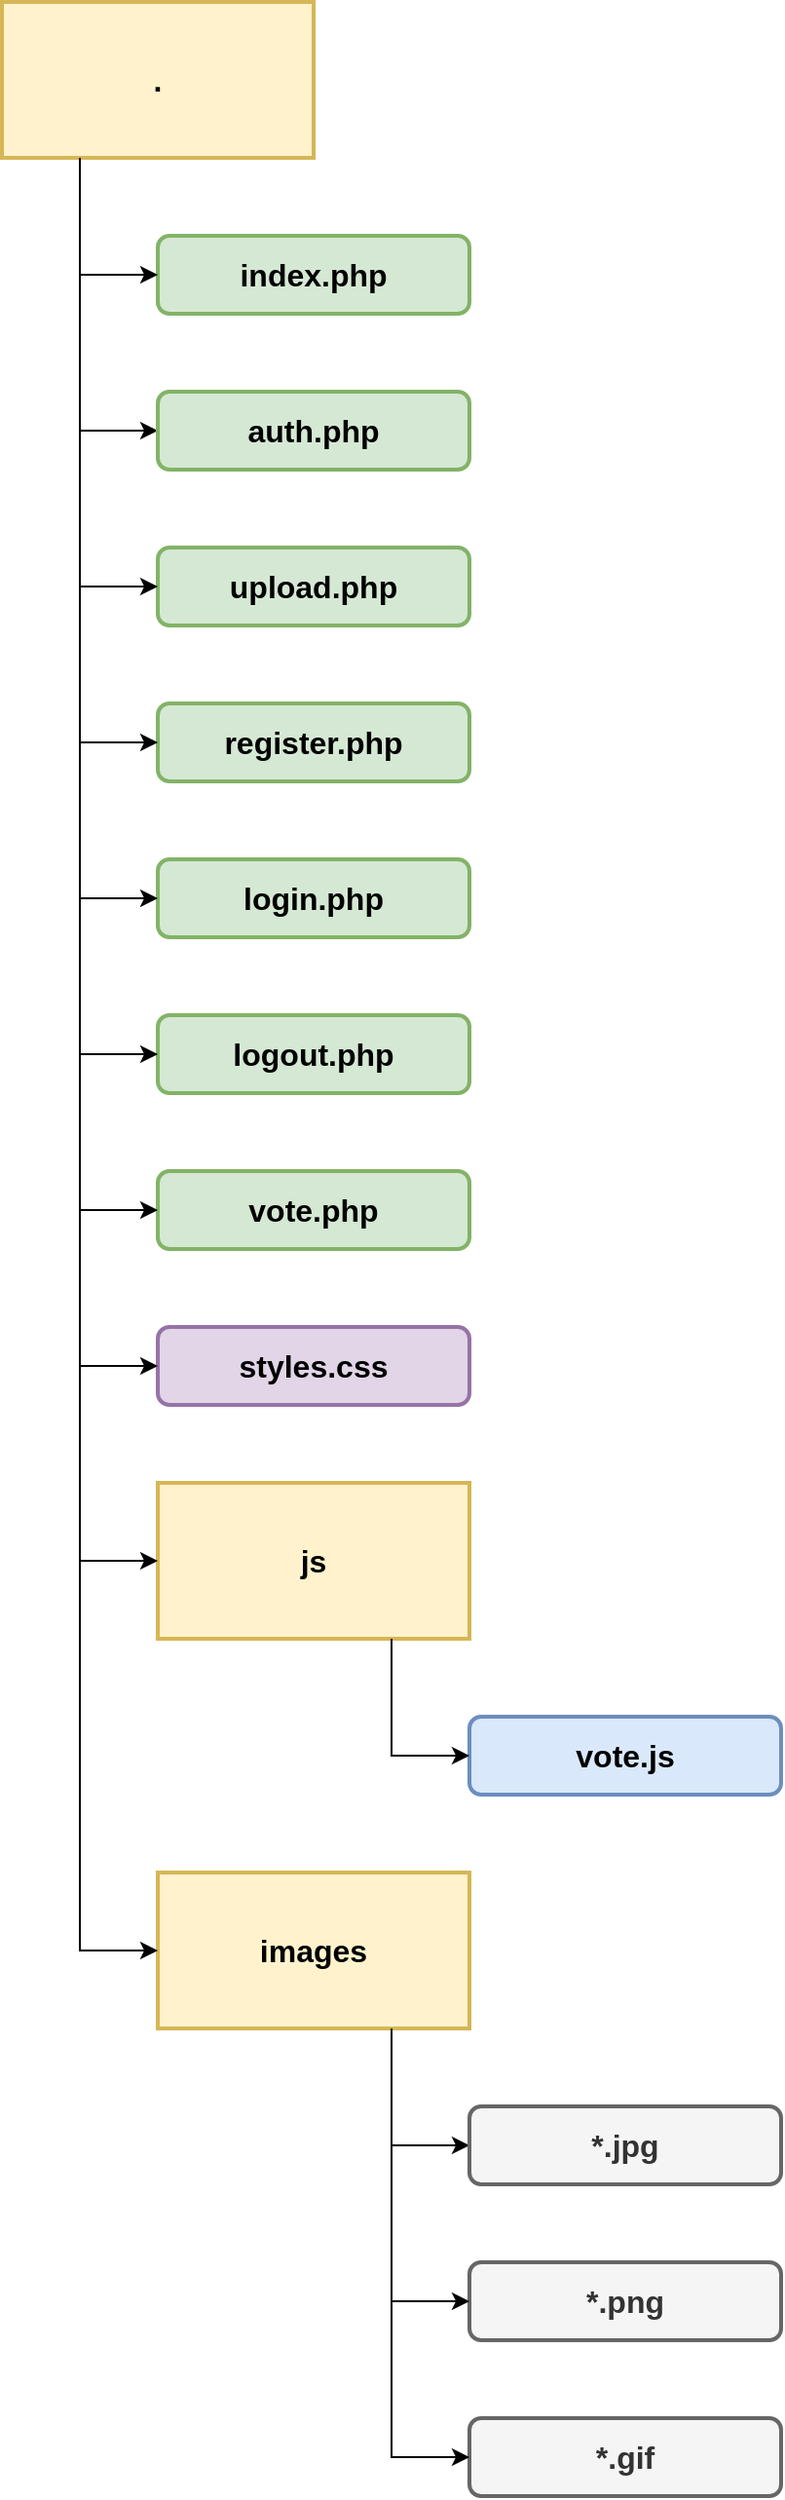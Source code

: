<mxfile version="23.0.2" type="device">
  <diagram name="Структура веб-сайта" id="gmOHmwoVRf7PMb2RGCkY">
    <mxGraphModel dx="1834" dy="836" grid="1" gridSize="10" guides="1" tooltips="1" connect="1" arrows="1" fold="1" page="0" pageScale="1" pageWidth="827" pageHeight="1169" math="0" shadow="0">
      <root>
        <mxCell id="0" />
        <mxCell id="1" parent="0" />
        <mxCell id="OCZXf7afTj5pGQpHhH-d-1" value="&lt;b&gt;&lt;font style=&quot;font-size: 16px;&quot;&gt;images&lt;/font&gt;&lt;/b&gt;" style="rounded=0;whiteSpace=wrap;html=1;fillColor=#fff2cc;strokeColor=#d6b656;strokeWidth=2;" parent="1" vertex="1">
          <mxGeometry x="-80" y="1000" width="160" height="80" as="geometry" />
        </mxCell>
        <mxCell id="OCZXf7afTj5pGQpHhH-d-2" value="&lt;font style=&quot;font-size: 16px;&quot;&gt;&lt;b&gt;index.php&lt;/b&gt;&lt;/font&gt;" style="rounded=1;whiteSpace=wrap;html=1;fillColor=#d5e8d4;strokeColor=#82b366;strokeWidth=2;" parent="1" vertex="1">
          <mxGeometry x="-80" y="160" width="160" height="40" as="geometry" />
        </mxCell>
        <mxCell id="OCZXf7afTj5pGQpHhH-d-4" style="edgeStyle=orthogonalEdgeStyle;rounded=0;orthogonalLoop=1;jettySize=auto;html=1;entryX=0;entryY=0.5;entryDx=0;entryDy=0;exitX=0.25;exitY=1;exitDx=0;exitDy=0;" parent="1" source="OCZXf7afTj5pGQpHhH-d-3" target="OCZXf7afTj5pGQpHhH-d-2" edge="1">
          <mxGeometry relative="1" as="geometry">
            <Array as="points">
              <mxPoint x="-120" y="180" />
            </Array>
          </mxGeometry>
        </mxCell>
        <mxCell id="OCZXf7afTj5pGQpHhH-d-3" value="&lt;b&gt;&lt;font style=&quot;font-size: 16px;&quot;&gt;.&lt;/font&gt;&lt;/b&gt;" style="rounded=0;whiteSpace=wrap;html=1;fillColor=#fff2cc;strokeColor=#d6b656;strokeWidth=2;" parent="1" vertex="1">
          <mxGeometry x="-160" y="40" width="160" height="80" as="geometry" />
        </mxCell>
        <mxCell id="OCZXf7afTj5pGQpHhH-d-5" value="&lt;font style=&quot;font-size: 16px;&quot;&gt;&lt;b&gt;styles.css&lt;/b&gt;&lt;/font&gt;" style="rounded=1;whiteSpace=wrap;html=1;fillColor=#e1d5e7;strokeColor=#9673a6;strokeWidth=2;" parent="1" vertex="1">
          <mxGeometry x="-80" y="720" width="160" height="40" as="geometry" />
        </mxCell>
        <mxCell id="OCZXf7afTj5pGQpHhH-d-6" style="edgeStyle=orthogonalEdgeStyle;rounded=0;orthogonalLoop=1;jettySize=auto;html=1;entryX=0;entryY=0.5;entryDx=0;entryDy=0;exitX=0.25;exitY=1;exitDx=0;exitDy=0;" parent="1" source="OCZXf7afTj5pGQpHhH-d-3" edge="1">
          <mxGeometry relative="1" as="geometry">
            <mxPoint x="-120" y="200" as="sourcePoint" />
            <mxPoint x="-80" y="260" as="targetPoint" />
            <Array as="points">
              <mxPoint x="-120" y="260" />
            </Array>
          </mxGeometry>
        </mxCell>
        <mxCell id="OCZXf7afTj5pGQpHhH-d-7" value="&lt;font style=&quot;font-size: 16px;&quot;&gt;&lt;b&gt;auth.php&lt;/b&gt;&lt;/font&gt;" style="rounded=1;whiteSpace=wrap;html=1;fillColor=#d5e8d4;strokeColor=#82b366;strokeWidth=2;" parent="1" vertex="1">
          <mxGeometry x="-80" y="240" width="160" height="40" as="geometry" />
        </mxCell>
        <mxCell id="OCZXf7afTj5pGQpHhH-d-8" value="&lt;font style=&quot;font-size: 16px;&quot;&gt;&lt;b&gt;vote.php&lt;/b&gt;&lt;/font&gt;" style="rounded=1;whiteSpace=wrap;html=1;fillColor=#d5e8d4;strokeColor=#82b366;strokeWidth=2;" parent="1" vertex="1">
          <mxGeometry x="-80" y="640" width="160" height="40" as="geometry" />
        </mxCell>
        <mxCell id="OCZXf7afTj5pGQpHhH-d-9" value="&lt;font style=&quot;font-size: 16px;&quot;&gt;&lt;b&gt;upload.php&lt;/b&gt;&lt;/font&gt;" style="rounded=1;whiteSpace=wrap;html=1;fillColor=#d5e8d4;strokeColor=#82b366;strokeWidth=2;" parent="1" vertex="1">
          <mxGeometry x="-80" y="320" width="160" height="40" as="geometry" />
        </mxCell>
        <mxCell id="OCZXf7afTj5pGQpHhH-d-10" value="&lt;font style=&quot;font-size: 16px;&quot;&gt;&lt;b&gt;login.php&lt;/b&gt;&lt;/font&gt;" style="rounded=1;whiteSpace=wrap;html=1;fillColor=#d5e8d4;strokeColor=#82b366;strokeWidth=2;" parent="1" vertex="1">
          <mxGeometry x="-80" y="480" width="160" height="40" as="geometry" />
        </mxCell>
        <mxCell id="OCZXf7afTj5pGQpHhH-d-11" value="&lt;font style=&quot;font-size: 16px;&quot;&gt;&lt;b&gt;logout.php&lt;/b&gt;&lt;/font&gt;" style="rounded=1;whiteSpace=wrap;html=1;fillColor=#d5e8d4;strokeColor=#82b366;strokeWidth=2;" parent="1" vertex="1">
          <mxGeometry x="-80" y="560" width="160" height="40" as="geometry" />
        </mxCell>
        <mxCell id="OCZXf7afTj5pGQpHhH-d-12" value="&lt;font style=&quot;font-size: 16px;&quot;&gt;&lt;b&gt;register.php&lt;/b&gt;&lt;/font&gt;" style="rounded=1;whiteSpace=wrap;html=1;fillColor=#d5e8d4;strokeColor=#82b366;strokeWidth=2;" parent="1" vertex="1">
          <mxGeometry x="-80" y="400" width="160" height="40" as="geometry" />
        </mxCell>
        <mxCell id="OCZXf7afTj5pGQpHhH-d-13" style="edgeStyle=orthogonalEdgeStyle;rounded=0;orthogonalLoop=1;jettySize=auto;html=1;entryX=0;entryY=0.5;entryDx=0;entryDy=0;exitX=0.25;exitY=1;exitDx=0;exitDy=0;" parent="1" edge="1">
          <mxGeometry relative="1" as="geometry">
            <mxPoint x="-120" y="200" as="sourcePoint" />
            <mxPoint x="-80" y="340" as="targetPoint" />
            <Array as="points">
              <mxPoint x="-120" y="340" />
            </Array>
          </mxGeometry>
        </mxCell>
        <mxCell id="OCZXf7afTj5pGQpHhH-d-14" style="edgeStyle=orthogonalEdgeStyle;rounded=0;orthogonalLoop=1;jettySize=auto;html=1;entryX=0;entryY=0.5;entryDx=0;entryDy=0;exitX=0.25;exitY=1;exitDx=0;exitDy=0;" parent="1" edge="1">
          <mxGeometry relative="1" as="geometry">
            <mxPoint x="-120" y="280" as="sourcePoint" />
            <mxPoint x="-80" y="420" as="targetPoint" />
            <Array as="points">
              <mxPoint x="-120" y="420" />
            </Array>
          </mxGeometry>
        </mxCell>
        <mxCell id="OCZXf7afTj5pGQpHhH-d-15" style="edgeStyle=orthogonalEdgeStyle;rounded=0;orthogonalLoop=1;jettySize=auto;html=1;entryX=0;entryY=0.5;entryDx=0;entryDy=0;exitX=0.25;exitY=1;exitDx=0;exitDy=0;" parent="1" edge="1">
          <mxGeometry relative="1" as="geometry">
            <mxPoint x="-120" y="360" as="sourcePoint" />
            <mxPoint x="-80" y="500" as="targetPoint" />
            <Array as="points">
              <mxPoint x="-120" y="500" />
            </Array>
          </mxGeometry>
        </mxCell>
        <mxCell id="OCZXf7afTj5pGQpHhH-d-16" style="edgeStyle=orthogonalEdgeStyle;rounded=0;orthogonalLoop=1;jettySize=auto;html=1;entryX=0;entryY=0.5;entryDx=0;entryDy=0;exitX=0.25;exitY=1;exitDx=0;exitDy=0;" parent="1" edge="1">
          <mxGeometry relative="1" as="geometry">
            <mxPoint x="-120" y="440" as="sourcePoint" />
            <mxPoint x="-80" y="580" as="targetPoint" />
            <Array as="points">
              <mxPoint x="-120" y="580" />
            </Array>
          </mxGeometry>
        </mxCell>
        <mxCell id="OCZXf7afTj5pGQpHhH-d-17" style="edgeStyle=orthogonalEdgeStyle;rounded=0;orthogonalLoop=1;jettySize=auto;html=1;entryX=0;entryY=0.5;entryDx=0;entryDy=0;exitX=0.25;exitY=1;exitDx=0;exitDy=0;" parent="1" edge="1">
          <mxGeometry relative="1" as="geometry">
            <mxPoint x="-120" y="520" as="sourcePoint" />
            <mxPoint x="-80" y="660" as="targetPoint" />
            <Array as="points">
              <mxPoint x="-120" y="660" />
            </Array>
          </mxGeometry>
        </mxCell>
        <mxCell id="OCZXf7afTj5pGQpHhH-d-18" style="edgeStyle=orthogonalEdgeStyle;rounded=0;orthogonalLoop=1;jettySize=auto;html=1;entryX=0;entryY=0.5;entryDx=0;entryDy=0;exitX=0.25;exitY=1;exitDx=0;exitDy=0;" parent="1" edge="1">
          <mxGeometry relative="1" as="geometry">
            <mxPoint x="-120" y="600" as="sourcePoint" />
            <mxPoint x="-80" y="740" as="targetPoint" />
            <Array as="points">
              <mxPoint x="-120" y="740" />
            </Array>
          </mxGeometry>
        </mxCell>
        <mxCell id="OCZXf7afTj5pGQpHhH-d-19" value="&lt;b&gt;&lt;font style=&quot;font-size: 16px;&quot;&gt;js&lt;/font&gt;&lt;/b&gt;" style="rounded=0;whiteSpace=wrap;html=1;fillColor=#fff2cc;strokeColor=#d6b656;strokeWidth=2;" parent="1" vertex="1">
          <mxGeometry x="-80" y="800" width="160" height="80" as="geometry" />
        </mxCell>
        <mxCell id="OCZXf7afTj5pGQpHhH-d-20" style="edgeStyle=orthogonalEdgeStyle;rounded=0;orthogonalLoop=1;jettySize=auto;html=1;entryX=0;entryY=0.5;entryDx=0;entryDy=0;exitX=0.25;exitY=1;exitDx=0;exitDy=0;" parent="1" target="OCZXf7afTj5pGQpHhH-d-19" edge="1">
          <mxGeometry relative="1" as="geometry">
            <mxPoint x="-120" y="710" as="sourcePoint" />
            <mxPoint x="-80" y="850" as="targetPoint" />
            <Array as="points">
              <mxPoint x="-120" y="840" />
            </Array>
          </mxGeometry>
        </mxCell>
        <mxCell id="OCZXf7afTj5pGQpHhH-d-21" style="edgeStyle=orthogonalEdgeStyle;rounded=0;orthogonalLoop=1;jettySize=auto;html=1;exitX=0.25;exitY=1;exitDx=0;exitDy=0;" parent="1" edge="1">
          <mxGeometry relative="1" as="geometry">
            <mxPoint x="40" y="1080" as="sourcePoint" />
            <mxPoint x="80" y="1140" as="targetPoint" />
            <Array as="points">
              <mxPoint x="40" y="1140" />
            </Array>
          </mxGeometry>
        </mxCell>
        <mxCell id="OCZXf7afTj5pGQpHhH-d-22" value="&lt;font style=&quot;font-size: 16px;&quot;&gt;&lt;b&gt;vote.js&lt;/b&gt;&lt;/font&gt;" style="rounded=1;whiteSpace=wrap;html=1;fillColor=#dae8fc;strokeColor=#6c8ebf;strokeWidth=2;" parent="1" vertex="1">
          <mxGeometry x="80" y="920" width="160" height="40" as="geometry" />
        </mxCell>
        <mxCell id="OCZXf7afTj5pGQpHhH-d-23" style="edgeStyle=orthogonalEdgeStyle;rounded=0;orthogonalLoop=1;jettySize=auto;html=1;entryX=0;entryY=0.5;entryDx=0;entryDy=0;" parent="1" edge="1">
          <mxGeometry relative="1" as="geometry">
            <mxPoint x="-120" y="840" as="sourcePoint" />
            <mxPoint x="-80" y="1040" as="targetPoint" />
            <Array as="points">
              <mxPoint x="-120" y="1040" />
            </Array>
          </mxGeometry>
        </mxCell>
        <mxCell id="OCZXf7afTj5pGQpHhH-d-24" style="edgeStyle=orthogonalEdgeStyle;rounded=0;orthogonalLoop=1;jettySize=auto;html=1;exitX=0.25;exitY=1;exitDx=0;exitDy=0;" parent="1" edge="1">
          <mxGeometry relative="1" as="geometry">
            <mxPoint x="40" y="880" as="sourcePoint" />
            <mxPoint x="80" y="940" as="targetPoint" />
            <Array as="points">
              <mxPoint x="40" y="940" />
            </Array>
          </mxGeometry>
        </mxCell>
        <mxCell id="OCZXf7afTj5pGQpHhH-d-25" value="&lt;font style=&quot;font-size: 16px;&quot;&gt;&lt;b&gt;*.jpg&lt;/b&gt;&lt;/font&gt;" style="rounded=1;whiteSpace=wrap;html=1;fillColor=#f5f5f5;strokeColor=#666666;strokeWidth=2;fontColor=#333333;" parent="1" vertex="1">
          <mxGeometry x="80" y="1120" width="160" height="40" as="geometry" />
        </mxCell>
        <mxCell id="OCZXf7afTj5pGQpHhH-d-26" value="&lt;font style=&quot;font-size: 16px;&quot;&gt;&lt;b&gt;*.png&lt;/b&gt;&lt;/font&gt;" style="rounded=1;whiteSpace=wrap;html=1;fillColor=#f5f5f5;strokeColor=#666666;strokeWidth=2;fontColor=#333333;" parent="1" vertex="1">
          <mxGeometry x="80" y="1200" width="160" height="40" as="geometry" />
        </mxCell>
        <mxCell id="OCZXf7afTj5pGQpHhH-d-27" value="&lt;font style=&quot;font-size: 16px;&quot;&gt;&lt;b&gt;*.gif&lt;/b&gt;&lt;/font&gt;" style="rounded=1;whiteSpace=wrap;html=1;fillColor=#f5f5f5;strokeColor=#666666;strokeWidth=2;fontColor=#333333;" parent="1" vertex="1">
          <mxGeometry x="80" y="1280" width="160" height="40" as="geometry" />
        </mxCell>
        <mxCell id="OCZXf7afTj5pGQpHhH-d-28" style="edgeStyle=orthogonalEdgeStyle;rounded=0;orthogonalLoop=1;jettySize=auto;html=1;" parent="1" edge="1">
          <mxGeometry relative="1" as="geometry">
            <mxPoint x="40" y="1080" as="sourcePoint" />
            <mxPoint x="80" y="1220" as="targetPoint" />
            <Array as="points">
              <mxPoint x="40" y="1220" />
            </Array>
          </mxGeometry>
        </mxCell>
        <mxCell id="OCZXf7afTj5pGQpHhH-d-29" style="edgeStyle=orthogonalEdgeStyle;rounded=0;orthogonalLoop=1;jettySize=auto;html=1;" parent="1" edge="1">
          <mxGeometry relative="1" as="geometry">
            <mxPoint x="40" y="1160" as="sourcePoint" />
            <mxPoint x="80" y="1300" as="targetPoint" />
            <Array as="points">
              <mxPoint x="40" y="1300" />
            </Array>
          </mxGeometry>
        </mxCell>
      </root>
    </mxGraphModel>
  </diagram>
</mxfile>
